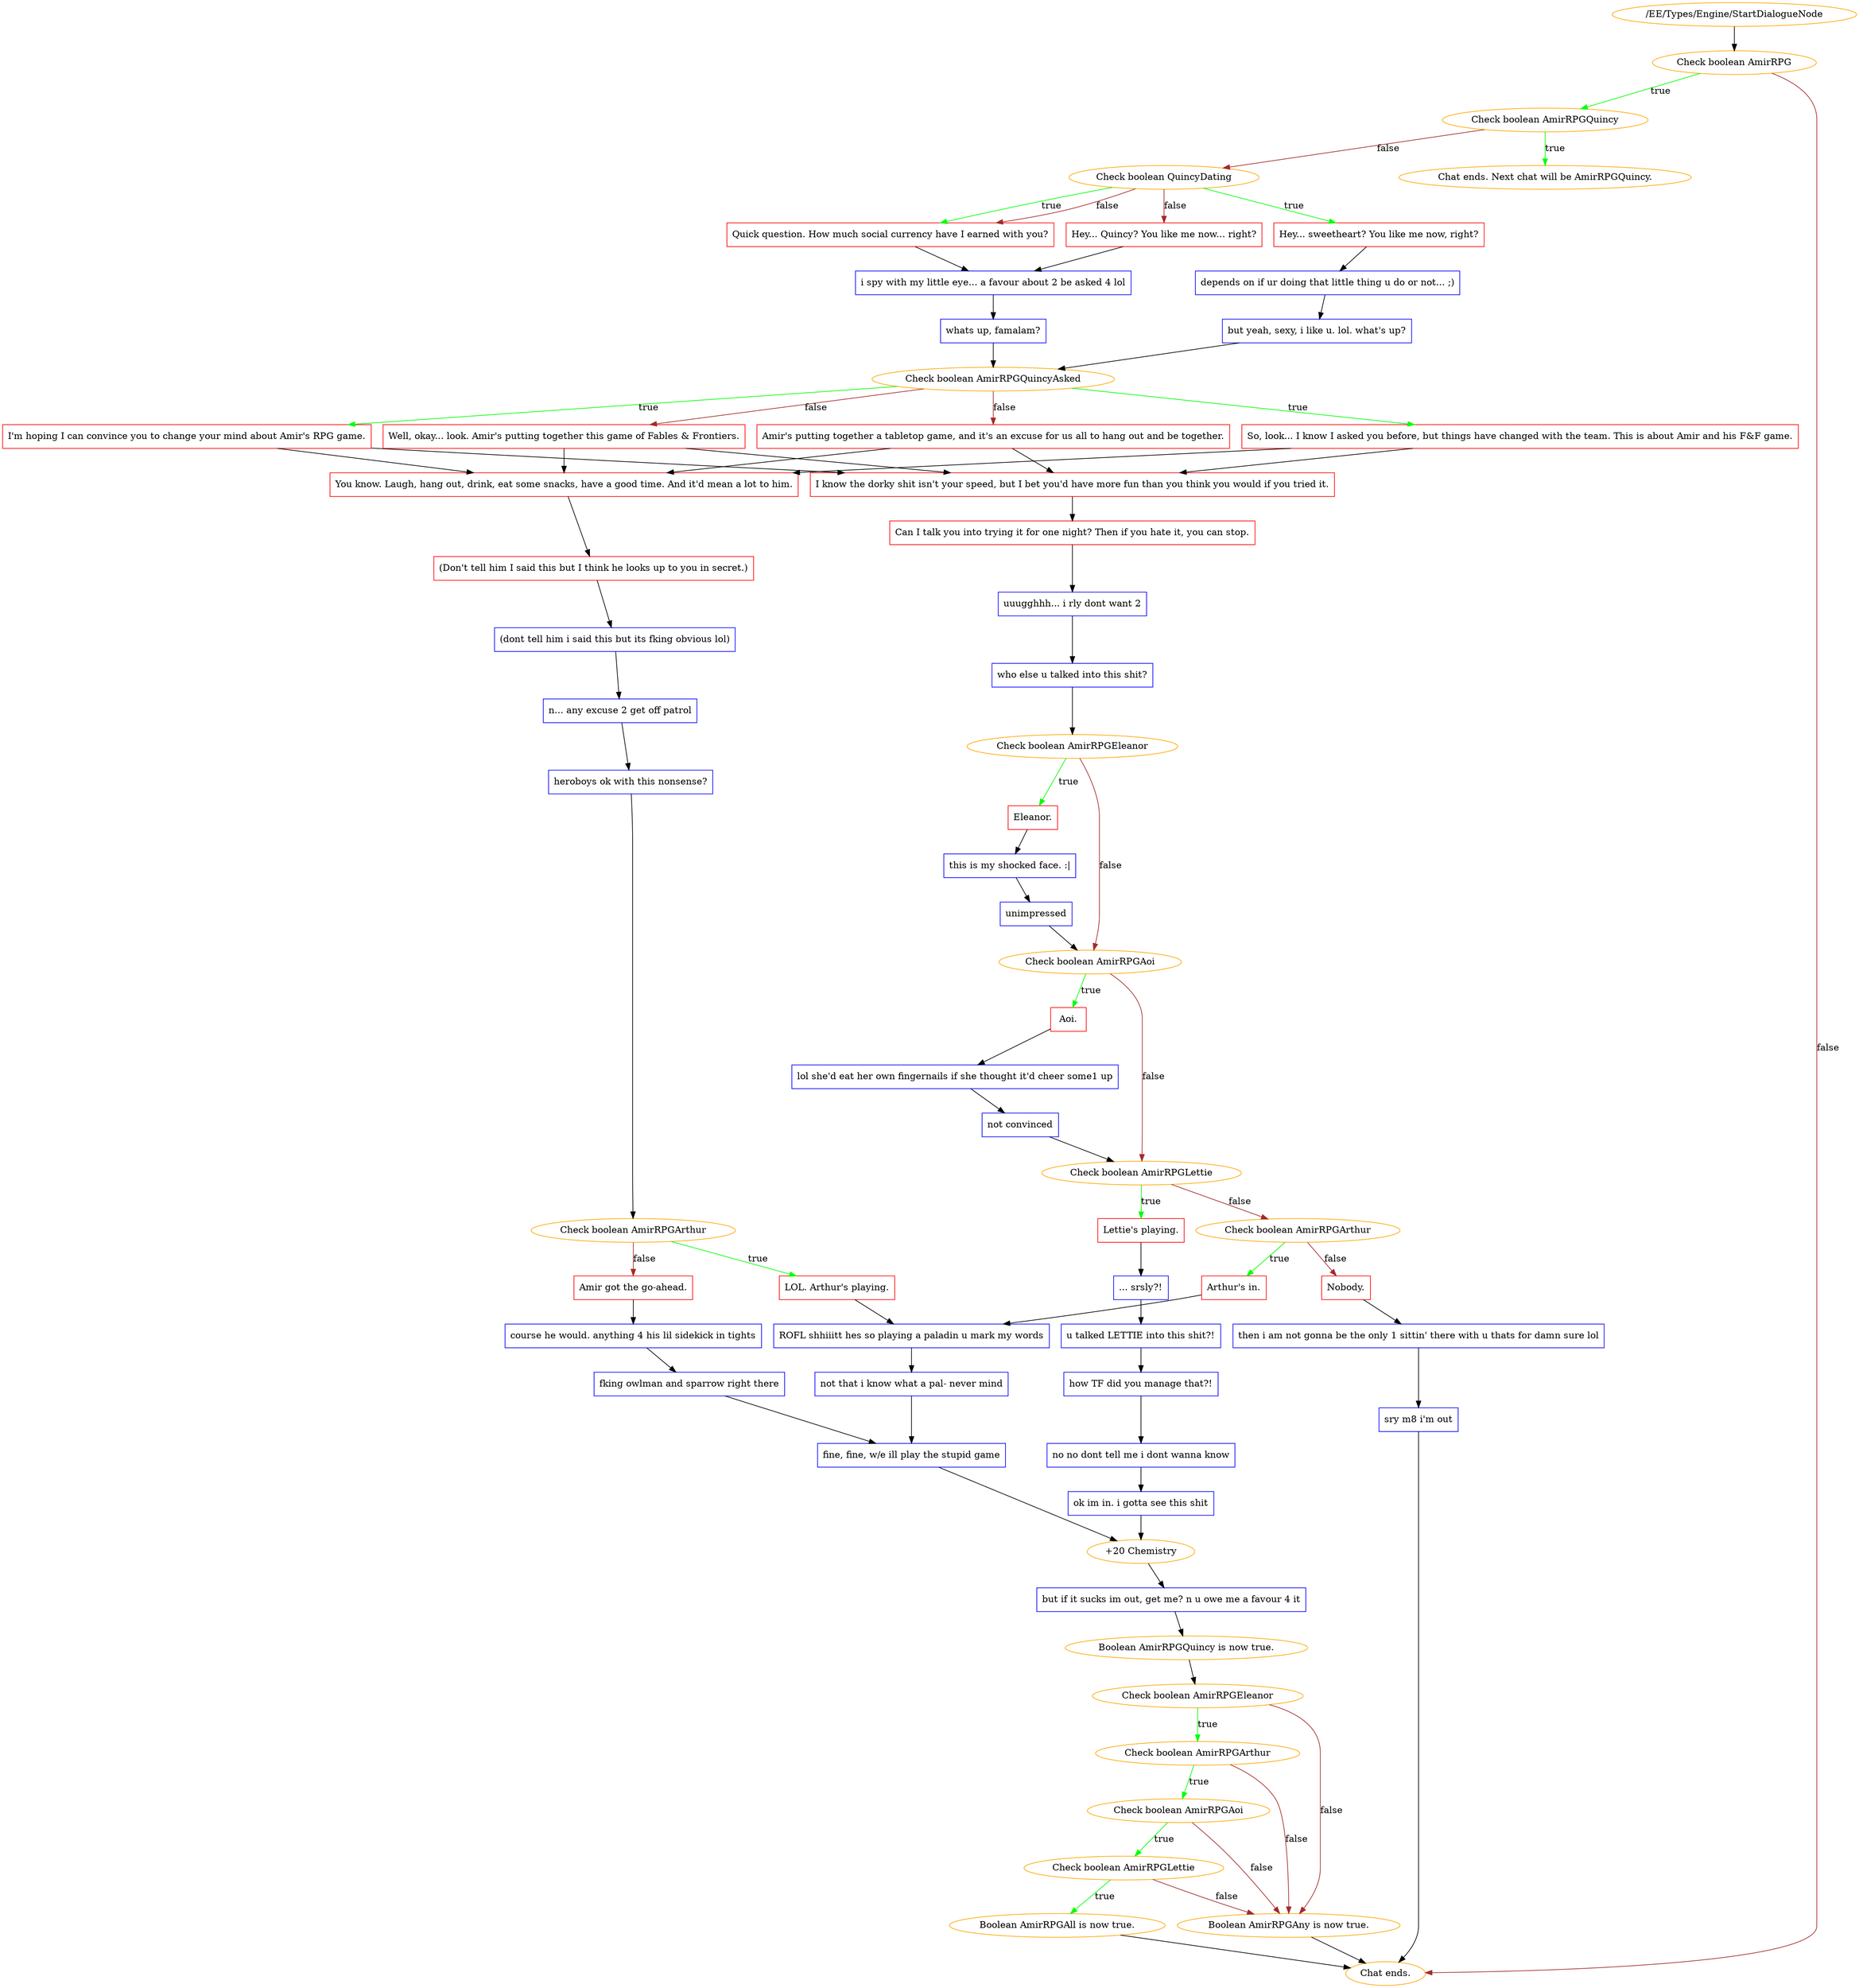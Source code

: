digraph {
	2699 [label="/EE/Types/Engine/StartDialogueNode",color=orange];
		2699 -> 2700;
	2700 [label="Check boolean AmirRPG",color=orange];
		2700 -> 2701 [label=true,color=green];
		2700 -> "Chat ends." [label=false,color=brown];
	2701 [label="Check boolean AmirRPGQuincy",color=orange];
		2701 -> "Chat ends. Next chat will be AmirRPGQuincy." [label=true,color=green];
		2701 -> 2702 [label=false,color=brown];
	"Chat ends." [color=orange];
	"Chat ends. Next chat will be AmirRPGQuincy." [color=orange];
	2702 [label="Check boolean QuincyDating",color=orange];
		2702 -> 2707 [label=true,color=green];
		2702 -> 2705 [label=true,color=green];
		2702 -> 2706 [label=false,color=brown];
		2702 -> 2705 [label=false,color=brown];
	2707 [label="Hey... sweetheart? You like me now, right?",shape=box,color=red];
		2707 -> 2709;
	2705 [label="Quick question. How much social currency have I earned with you?",shape=box,color=red];
		2705 -> 2711;
	2706 [label="Hey... Quincy? You like me now... right?",shape=box,color=red];
		2706 -> 2711;
	2709 [label="depends on if ur doing that little thing u do or not... ;)",shape=box,color=blue];
		2709 -> 2708;
	2711 [label="i spy with my little eye... a favour about 2 be asked 4 lol",shape=box,color=blue];
		2711 -> 2710;
	2708 [label="but yeah, sexy, i like u. lol. what's up?",shape=box,color=blue];
		2708 -> 2712;
	2710 [label="whats up, famalam?",shape=box,color=blue];
		2710 -> 2712;
	2712 [label="Check boolean AmirRPGQuincyAsked",color=orange];
		2712 -> 2715 [label=true,color=green];
		2712 -> 2714 [label=true,color=green];
		2712 -> 2713 [label=false,color=brown];
		2712 -> 2716 [label=false,color=brown];
	2715 [label="So, look... I know I asked you before, but things have changed with the team. This is about Amir and his F&F game.",shape=box,color=red];
		2715 -> 2718;
		2715 -> 2717;
	2714 [label="I'm hoping I can convince you to change your mind about Amir's RPG game.",shape=box,color=red];
		2714 -> 2718;
		2714 -> 2717;
	2713 [label="Well, okay... look. Amir's putting together this game of Fables & Frontiers.",shape=box,color=red];
		2713 -> 2718;
		2713 -> 2717;
	2716 [label="Amir's putting together a tabletop game, and it's an excuse for us all to hang out and be together.",shape=box,color=red];
		2716 -> 2718;
		2716 -> 2717;
	2718 [label="I know the dorky shit isn't your speed, but I bet you'd have more fun than you think you would if you tried it.",shape=box,color=red];
		2718 -> 2720;
	2717 [label="You know. Laugh, hang out, drink, eat some snacks, have a good time. And it'd mean a lot to him.",shape=box,color=red];
		2717 -> 2719;
	2720 [label="Can I talk you into trying it for one night? Then if you hate it, you can stop.",shape=box,color=red];
		2720 -> 2722;
	2719 [label="(Don't tell him I said this but I think he looks up to you in secret.)",shape=box,color=red];
		2719 -> 2724;
	2722 [label="uuugghhh... i rly dont want 2",shape=box,color=blue];
		2722 -> 2721;
	2724 [label="(dont tell him i said this but its fking obvious lol)",shape=box,color=blue];
		2724 -> 2723;
	2721 [label="who else u talked into this shit?",shape=box,color=blue];
		2721 -> 2729;
	2723 [label="n... any excuse 2 get off patrol",shape=box,color=blue];
		2723 -> 2725;
	2729 [label="Check boolean AmirRPGEleanor",color=orange];
		2729 -> 2730 [label=true,color=green];
		2729 -> 2728 [label=false,color=brown];
	2725 [label="heroboys ok with this nonsense?",shape=box,color=blue];
		2725 -> 2734;
	2730 [label="Eleanor.",shape=box,color=red];
		2730 -> 2736;
	2728 [label="Check boolean AmirRPGAoi",color=orange];
		2728 -> 2731 [label=true,color=green];
		2728 -> 2727 [label=false,color=brown];
	2734 [label="Check boolean AmirRPGArthur",color=orange];
		2734 -> 2747 [label=true,color=green];
		2734 -> 2748 [label=false,color=brown];
	2736 [label="this is my shocked face. :|",shape=box,color=blue];
		2736 -> 2735;
	2731 [label="Aoi.",shape=box,color=red];
		2731 -> 2738;
	2727 [label="Check boolean AmirRPGLettie",color=orange];
		2727 -> 2732 [label=true,color=green];
		2727 -> 2726 [label=false,color=brown];
	2747 [label="LOL. Arthur's playing.",shape=box,color=red];
		2747 -> 2746;
	2748 [label="Amir got the go-ahead.",shape=box,color=red];
		2748 -> 2760;
	2735 [label="unimpressed",shape=box,color=blue];
		2735 -> 2728;
	2738 [label="lol she'd eat her own fingernails if she thought it'd cheer some1 up",shape=box,color=blue];
		2738 -> 2737;
	2732 [label="Lettie's playing.",shape=box,color=red];
		2732 -> 2739;
	2726 [label="Check boolean AmirRPGArthur",color=orange];
		2726 -> 2733 [label=true,color=green];
		2726 -> 3400 [label=false,color=brown];
	2746 [label="ROFL shhiiitt hes so playing a paladin u mark my words",shape=box,color=blue];
		2746 -> 2744;
	2760 [label="course he would. anything 4 his lil sidekick in tights",shape=box,color=blue];
		2760 -> 2761;
	2737 [label="not convinced",shape=box,color=blue];
		2737 -> 2727;
	2739 [label="... srsly?!",shape=box,color=blue];
		2739 -> 2741;
	2733 [label="Arthur's in.",shape=box,color=red];
		2733 -> 2746;
	3400 [label="Nobody.",shape=box,color=red];
		3400 -> 3398;
	2744 [label="not that i know what a pal- never mind",shape=box,color=blue];
		2744 -> 2745;
	2761 [label="fking owlman and sparrow right there",shape=box,color=blue];
		2761 -> 2745;
	2741 [label="u talked LETTIE into this shit?!",shape=box,color=blue];
		2741 -> 2740;
	3398 [label="then i am not gonna be the only 1 sittin' there with u thats for damn sure lol",shape=box,color=blue];
		3398 -> 3380;
	2745 [label="fine, fine, w/e ill play the stupid game",shape=box,color=blue];
		2745 -> 2759;
	2740 [label="how TF did you manage that?!",shape=box,color=blue];
		2740 -> 2742;
	3380 [label="sry m8 i'm out",shape=box,color=blue];
		3380 -> "Chat ends.";
	2759 [label="+20 Chemistry",color=orange];
		2759 -> 2749;
	2742 [label="no no dont tell me i dont wanna know",shape=box,color=blue];
		2742 -> 2743;
	"Chat ends." [color=orange];
	2749 [label="but if it sucks im out, get me? n u owe me a favour 4 it",shape=box,color=blue];
		2749 -> 2750;
	2743 [label="ok im in. i gotta see this shit",shape=box,color=blue];
		2743 -> 2759;
	2750 [label="Boolean AmirRPGQuincy is now true.",color=orange];
		2750 -> 2751;
	2751 [label="Check boolean AmirRPGEleanor",color=orange];
		2751 -> 2752 [label=true,color=green];
		2751 -> 2756 [label=false,color=brown];
	2752 [label="Check boolean AmirRPGArthur",color=orange];
		2752 -> 2753 [label=true,color=green];
		2752 -> 2756 [label=false,color=brown];
	2756 [label="Boolean AmirRPGAny is now true.",color=orange];
		2756 -> "Chat ends.";
	2753 [label="Check boolean AmirRPGAoi",color=orange];
		2753 -> 2754 [label=true,color=green];
		2753 -> 2756 [label=false,color=brown];
	"Chat ends." [color=orange];
	2754 [label="Check boolean AmirRPGLettie",color=orange];
		2754 -> 2755 [label=true,color=green];
		2754 -> 2756 [label=false,color=brown];
	2755 [label="Boolean AmirRPGAll is now true.",color=orange];
		2755 -> "Chat ends.";
	"Chat ends." [color=orange];
}